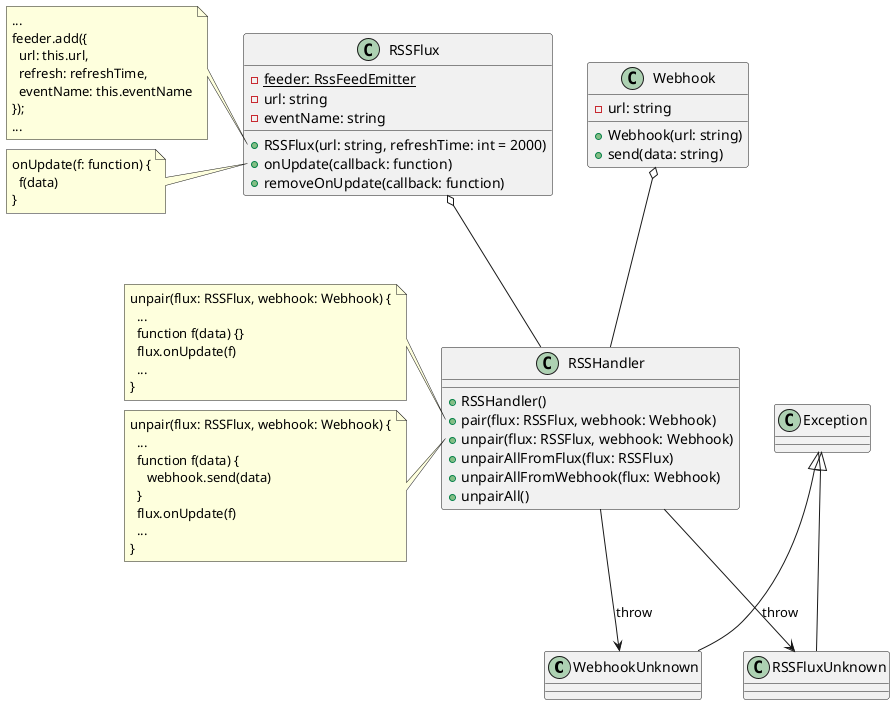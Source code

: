 @startuml

class WebhookUnknown extends Exception {}
class RSSFluxUnknown extends Exception {}

class Webhook {
- url: string
+ Webhook(url: string)
+ send(data: string)
}

class RSSFlux {
- {static} feeder: RssFeedEmitter
- url: string
- eventName: string
+ RSSFlux(url: string, refreshTime: int = 2000)
+ onUpdate(callback: function)
+ removeOnUpdate(callback: function)
}

class RSSHandler {
+ RSSHandler()
+ pair(flux: RSSFlux, webhook: Webhook)
+ unpair(flux: RSSFlux, webhook: Webhook)
+ unpairAllFromFlux(flux: RSSFlux)
+ unpairAllFromWebhook(flux: Webhook)
+ unpairAll()
}

RSSFlux o-- RSSHandler
Webhook o-- RSSHandler

RSSHandler --> WebhookUnknown : throw
RSSHandler --> RSSFluxUnknown : throw

note left of RSSFlux::RSSFlux
...
feeder.add({
  url: this.url,
  refresh: refreshTime,
  eventName: this.eventName
});
...
end note

note left of RSSFlux::onUpdate
onUpdate(f: function) {
  f(data)
}
end note

note left of RSSHandler::pair
unpair(flux: RSSFlux, webhook: Webhook) {
  ...
  function f(data) {}
  flux.onUpdate(f)
  ...
}
end note

note left of RSSHandler::unpair
unpair(flux: RSSFlux, webhook: Webhook) {
  ...
  function f(data) {
     webhook.send(data)
  }
  flux.onUpdate(f)
  ...
}
end note


@enduml